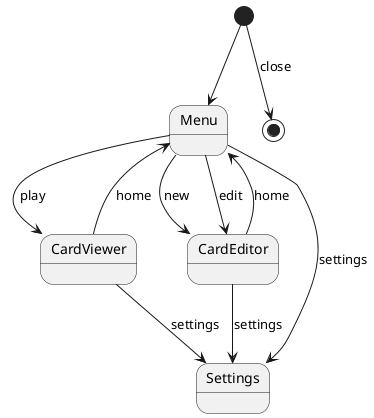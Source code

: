 @startuml stateDiagram
[*] --> Menu
Menu --> CardViewer : play
Menu --> CardEditor : new
Menu --> CardEditor : edit
Menu --> Settings : settings
CardViewer --> Menu : home
CardEditor --> Menu : home
CardViewer --> Settings : settings
CardEditor --> Settings : settings
[*] --> [*] : close

@enduml